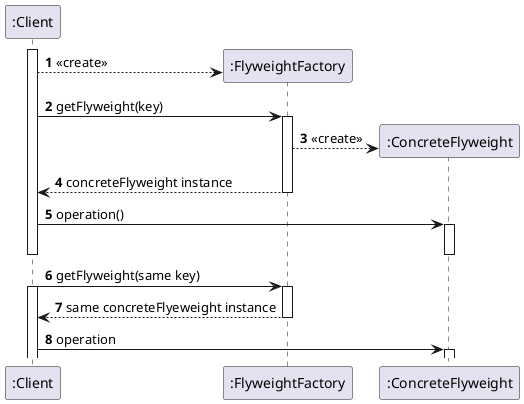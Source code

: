 @startuml flyweight
autonumber

participant ":Client" as client
participant ":FlyweightFactory" as factory
participant ":ConcreteFlyweight" as flyweight

activate client
client --> factory ** : <<create>>
client -> factory : getFlyweight(key)
activate factory
factory --> flyweight ** : <<create>>
factory --> client : concreteFlyweight instance
deactivate factory
client -> flyweight : operation()
activate flyweight
deactivate flyweight
deactivate client
client -> factory : getFlyweight(same key)
activate client
activate factory
factory --> client : same concreteFlyeweight instance
deactivate factory
client -> flyweight : operation
activate flyweight
@enduml
